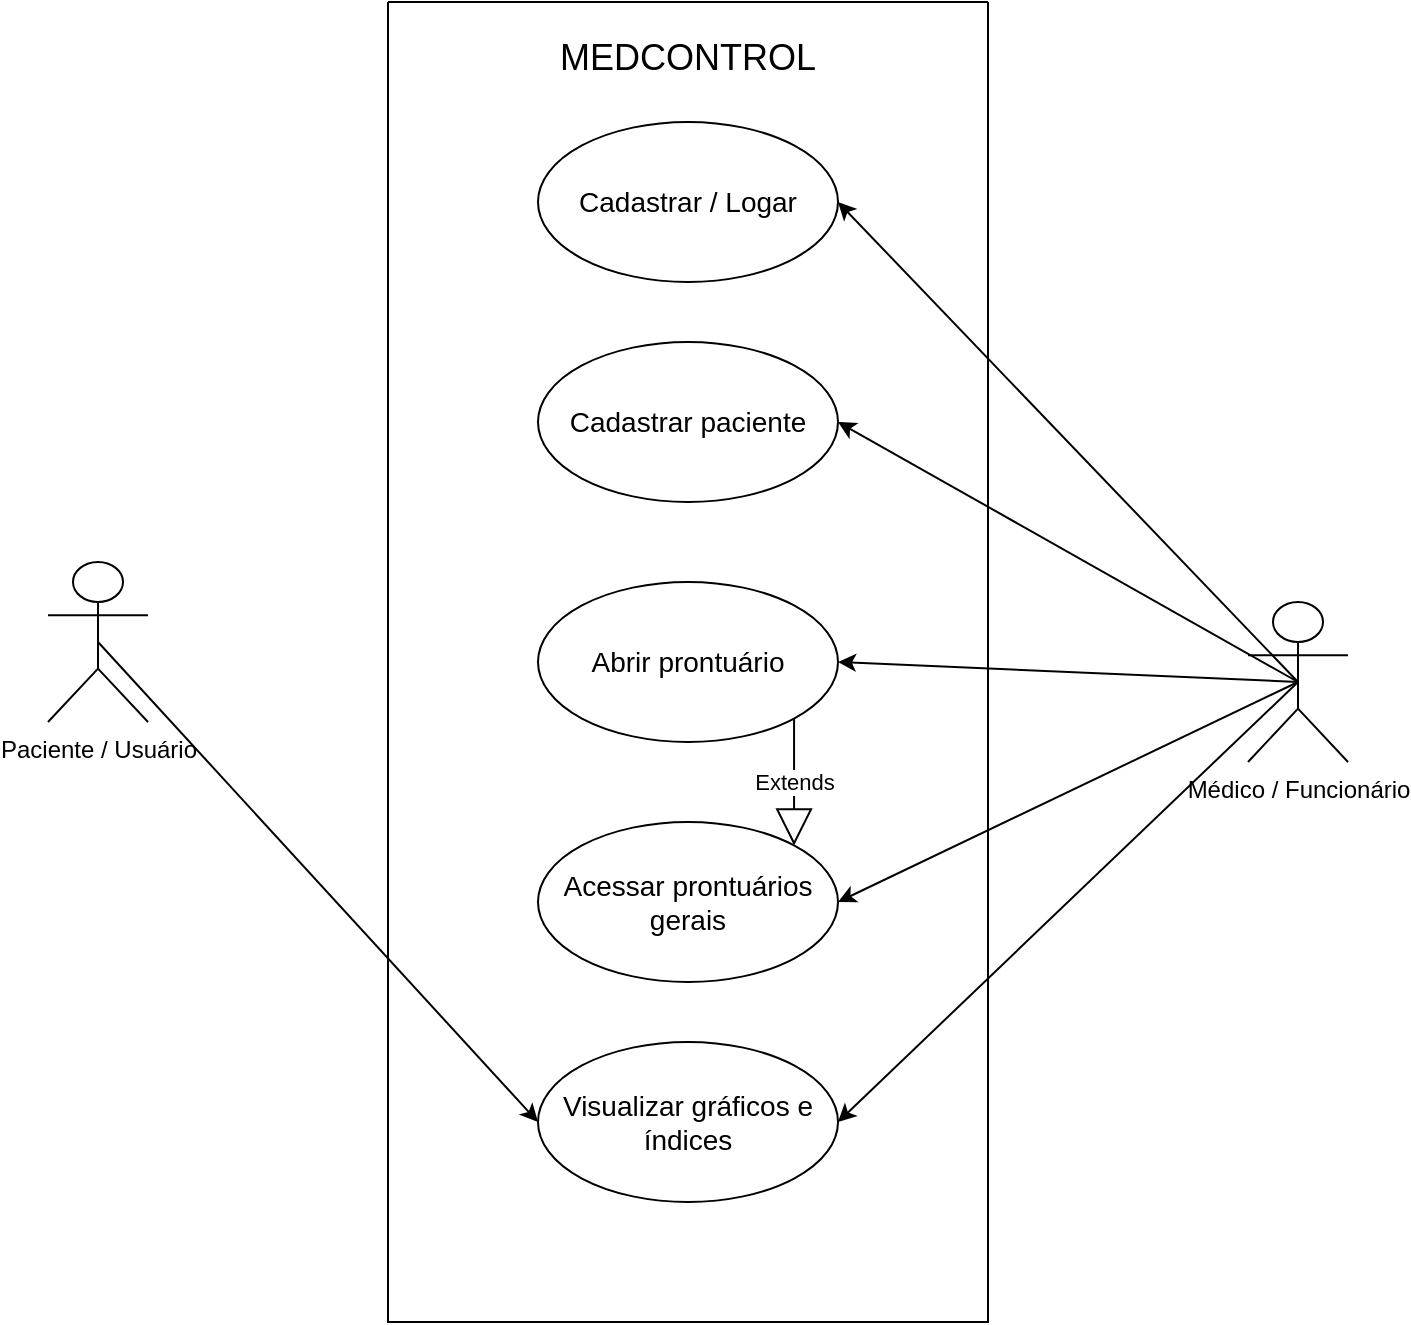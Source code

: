 <mxfile version="24.4.8" type="device">
  <diagram name="Página-1" id="5cf_HwEakQUTLddLkbR4">
    <mxGraphModel dx="1167" dy="619" grid="1" gridSize="10" guides="1" tooltips="1" connect="1" arrows="1" fold="1" page="1" pageScale="1" pageWidth="827" pageHeight="1169" background="#ffffff" math="0" shadow="0">
      <root>
        <mxCell id="0" />
        <mxCell id="1" parent="0" />
        <mxCell id="aL55YKmfiz-vRnXuxlaU-29" style="rounded=0;orthogonalLoop=1;jettySize=auto;html=1;exitX=0.5;exitY=0.5;exitDx=0;exitDy=0;exitPerimeter=0;entryX=0;entryY=0.5;entryDx=0;entryDy=0;" parent="1" source="aL55YKmfiz-vRnXuxlaU-5" target="aL55YKmfiz-vRnXuxlaU-17" edge="1">
          <mxGeometry relative="1" as="geometry">
            <mxPoint x="230" y="560" as="targetPoint" />
          </mxGeometry>
        </mxCell>
        <mxCell id="aL55YKmfiz-vRnXuxlaU-5" value="Paciente / Usuário&lt;div&gt;&lt;br&gt;&lt;/div&gt;" style="shape=umlActor;verticalLabelPosition=bottom;verticalAlign=top;html=1;" parent="1" vertex="1">
          <mxGeometry x="70" y="320" width="50" height="80" as="geometry" />
        </mxCell>
        <mxCell id="aL55YKmfiz-vRnXuxlaU-23" style="rounded=0;orthogonalLoop=1;jettySize=auto;html=1;exitX=0.5;exitY=0.5;exitDx=0;exitDy=0;exitPerimeter=0;entryX=1;entryY=0.5;entryDx=0;entryDy=0;" parent="1" source="aL55YKmfiz-vRnXuxlaU-9" target="aL55YKmfiz-vRnXuxlaU-20" edge="1">
          <mxGeometry relative="1" as="geometry" />
        </mxCell>
        <mxCell id="aL55YKmfiz-vRnXuxlaU-31" style="rounded=0;orthogonalLoop=1;jettySize=auto;html=1;exitX=0.5;exitY=0.5;exitDx=0;exitDy=0;exitPerimeter=0;entryX=1;entryY=0.5;entryDx=0;entryDy=0;" parent="1" source="aL55YKmfiz-vRnXuxlaU-9" target="aL55YKmfiz-vRnXuxlaU-19" edge="1">
          <mxGeometry relative="1" as="geometry" />
        </mxCell>
        <mxCell id="aL55YKmfiz-vRnXuxlaU-32" style="rounded=0;orthogonalLoop=1;jettySize=auto;html=1;exitX=0.5;exitY=0.5;exitDx=0;exitDy=0;exitPerimeter=0;entryX=1;entryY=0.5;entryDx=0;entryDy=0;" parent="1" source="aL55YKmfiz-vRnXuxlaU-9" target="aL55YKmfiz-vRnXuxlaU-18" edge="1">
          <mxGeometry relative="1" as="geometry" />
        </mxCell>
        <mxCell id="aL55YKmfiz-vRnXuxlaU-33" style="rounded=0;orthogonalLoop=1;jettySize=auto;html=1;exitX=0.5;exitY=0.5;exitDx=0;exitDy=0;exitPerimeter=0;entryX=1;entryY=0.5;entryDx=0;entryDy=0;" parent="1" source="aL55YKmfiz-vRnXuxlaU-9" target="aL55YKmfiz-vRnXuxlaU-21" edge="1">
          <mxGeometry relative="1" as="geometry" />
        </mxCell>
        <mxCell id="aL55YKmfiz-vRnXuxlaU-34" style="rounded=0;orthogonalLoop=1;jettySize=auto;html=1;exitX=0.5;exitY=0.5;exitDx=0;exitDy=0;exitPerimeter=0;entryX=1;entryY=0.5;entryDx=0;entryDy=0;" parent="1" source="aL55YKmfiz-vRnXuxlaU-9" target="aL55YKmfiz-vRnXuxlaU-17" edge="1">
          <mxGeometry relative="1" as="geometry" />
        </mxCell>
        <mxCell id="aL55YKmfiz-vRnXuxlaU-9" value="&lt;div&gt;Médico / Funcionário&lt;/div&gt;&lt;div&gt;&lt;br&gt;&lt;/div&gt;" style="shape=umlActor;verticalLabelPosition=bottom;verticalAlign=top;html=1;" parent="1" vertex="1">
          <mxGeometry x="670" y="340" width="50" height="80" as="geometry" />
        </mxCell>
        <mxCell id="aL55YKmfiz-vRnXuxlaU-10" value="" style="swimlane;startSize=0;" parent="1" vertex="1">
          <mxGeometry x="240" y="40" width="300" height="660" as="geometry" />
        </mxCell>
        <mxCell id="aL55YKmfiz-vRnXuxlaU-12" value="&lt;font style=&quot;font-size: 18px;&quot;&gt;MEDCONTROL&lt;/font&gt;&lt;div&gt;&lt;br&gt;&lt;/div&gt;" style="text;html=1;align=center;verticalAlign=middle;whiteSpace=wrap;rounded=0;" parent="aL55YKmfiz-vRnXuxlaU-10" vertex="1">
          <mxGeometry x="90" y="10" width="120" height="50" as="geometry" />
        </mxCell>
        <mxCell id="aL55YKmfiz-vRnXuxlaU-18" value="&lt;font style=&quot;font-size: 14px;&quot;&gt;Abrir prontuário&lt;/font&gt;" style="ellipse;whiteSpace=wrap;html=1;" parent="aL55YKmfiz-vRnXuxlaU-10" vertex="1">
          <mxGeometry x="75" y="290" width="150" height="80" as="geometry" />
        </mxCell>
        <mxCell id="aL55YKmfiz-vRnXuxlaU-20" value="&lt;font style=&quot;font-size: 14px;&quot;&gt;Cadastrar / Logar&lt;/font&gt;" style="ellipse;whiteSpace=wrap;html=1;" parent="aL55YKmfiz-vRnXuxlaU-10" vertex="1">
          <mxGeometry x="75" y="60" width="150" height="80" as="geometry" />
        </mxCell>
        <mxCell id="aL55YKmfiz-vRnXuxlaU-21" value="&lt;font style=&quot;font-size: 14px;&quot;&gt;Acessar prontuários&lt;/font&gt;&lt;div&gt;&lt;font style=&quot;font-size: 14px;&quot;&gt;gerais&lt;/font&gt;&lt;/div&gt;" style="ellipse;whiteSpace=wrap;html=1;" parent="aL55YKmfiz-vRnXuxlaU-10" vertex="1">
          <mxGeometry x="75" y="410" width="150" height="80" as="geometry" />
        </mxCell>
        <mxCell id="aL55YKmfiz-vRnXuxlaU-19" value="&lt;font style=&quot;font-size: 14px;&quot;&gt;Cadastrar paciente&lt;/font&gt;" style="ellipse;whiteSpace=wrap;html=1;" parent="aL55YKmfiz-vRnXuxlaU-10" vertex="1">
          <mxGeometry x="75" y="170" width="150" height="80" as="geometry" />
        </mxCell>
        <mxCell id="aL55YKmfiz-vRnXuxlaU-17" value="&lt;font style=&quot;font-size: 14px;&quot;&gt;Visualizar gráficos e índices&lt;/font&gt;" style="ellipse;whiteSpace=wrap;html=1;" parent="aL55YKmfiz-vRnXuxlaU-10" vertex="1">
          <mxGeometry x="75" y="520" width="150" height="80" as="geometry" />
        </mxCell>
        <mxCell id="aL55YKmfiz-vRnXuxlaU-27" value="Extends" style="endArrow=block;endSize=16;endFill=0;html=1;rounded=0;exitX=1;exitY=1;exitDx=0;exitDy=0;entryX=1;entryY=0;entryDx=0;entryDy=0;" parent="aL55YKmfiz-vRnXuxlaU-10" source="aL55YKmfiz-vRnXuxlaU-18" target="aL55YKmfiz-vRnXuxlaU-21" edge="1">
          <mxGeometry width="160" relative="1" as="geometry">
            <mxPoint x="249.998" y="360.001" as="sourcePoint" />
            <mxPoint x="249.998" y="433.099" as="targetPoint" />
          </mxGeometry>
        </mxCell>
      </root>
    </mxGraphModel>
  </diagram>
</mxfile>
